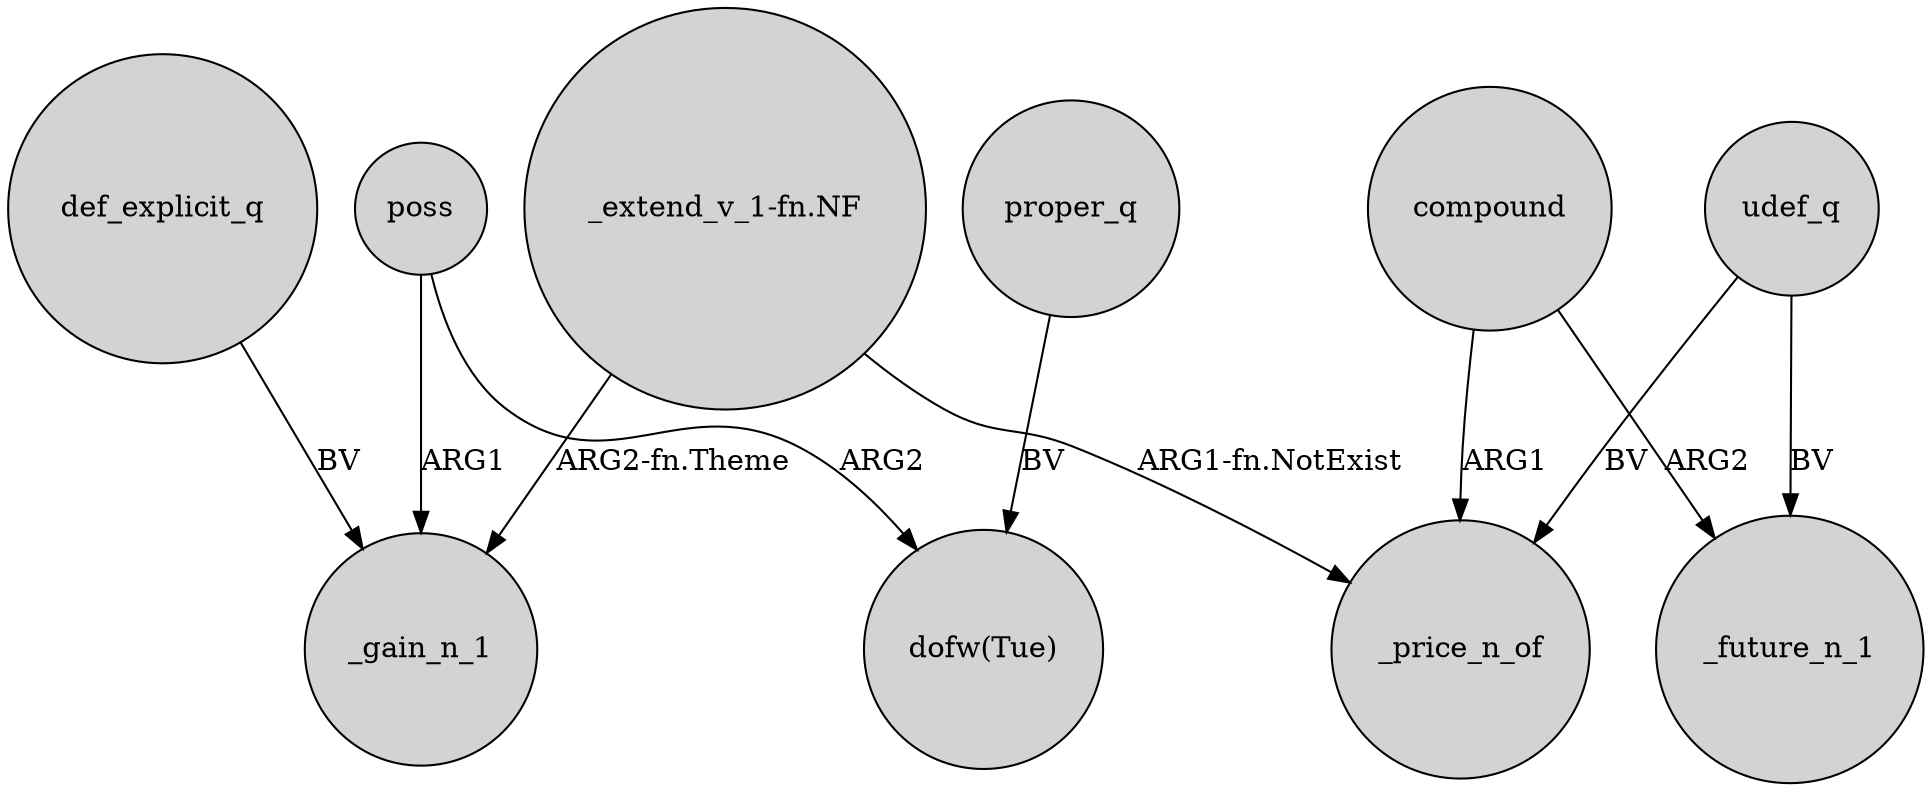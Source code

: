 digraph {
	node [shape=circle style=filled]
	def_explicit_q -> _gain_n_1 [label=BV]
	"_extend_v_1-fn.NF" -> _price_n_of [label="ARG1-fn.NotExist"]
	"_extend_v_1-fn.NF" -> _gain_n_1 [label="ARG2-fn.Theme"]
	proper_q -> "dofw(Tue)" [label=BV]
	udef_q -> _price_n_of [label=BV]
	poss -> "dofw(Tue)" [label=ARG2]
	compound -> _price_n_of [label=ARG1]
	compound -> _future_n_1 [label=ARG2]
	poss -> _gain_n_1 [label=ARG1]
	udef_q -> _future_n_1 [label=BV]
}
